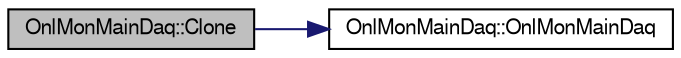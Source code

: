 digraph "OnlMonMainDaq::Clone"
{
  bgcolor="transparent";
  edge [fontname="FreeSans",fontsize="10",labelfontname="FreeSans",labelfontsize="10"];
  node [fontname="FreeSans",fontsize="10",shape=record];
  rankdir="LR";
  Node1 [label="OnlMonMainDaq::Clone",height=0.2,width=0.4,color="black", fillcolor="grey75", style="filled" fontcolor="black"];
  Node1 -> Node2 [color="midnightblue",fontsize="10",style="solid",fontname="FreeSans"];
  Node2 [label="OnlMonMainDaq::OnlMonMainDaq",height=0.2,width=0.4,color="black",URL="$d8/d69/classOnlMonMainDaq.html#ace0ed9886484acc16eb5abdd03c132ba"];
}
